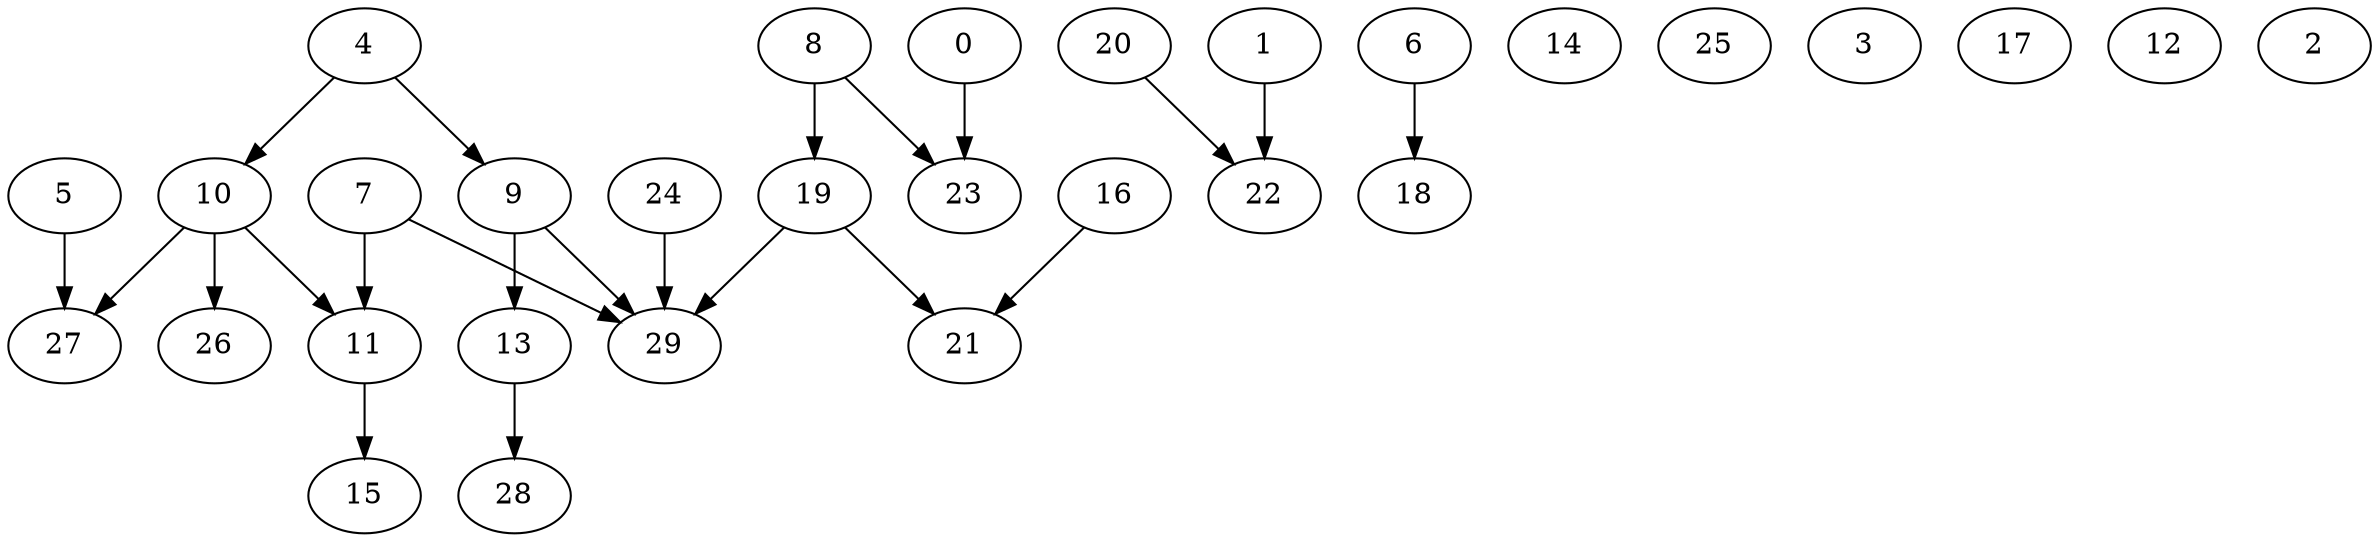 digraph "Random_Nodes_30_Density_0.73_CCR_2.01_WeightType_Random_GB" {
	graph ["Duplicate states"=0,
		GraphType=Random,
		"Max states in OPEN"=0,
		Modes="120000ms; topo-ordered tasks, ; Pruning: task equivalence, fixed order ready list, ; F-value: ; Optimisation: best schedule length (\
SL) optimisation on equal, ",
		NumberOfTasks=30,
		"Pruned using list schedule length"=685539851,
		"States removed from OPEN"=0,
		TargetSystem="Homogeneous-8",
		"Time to schedule (ms)"=85224,
		"Total idle time"=29,
		"Total schedule length"=30,
		"Total sequential time"=161,
		"Total states created"=1204544436
	];
	4	["Finish time"=6,
		Processor=0,
		"Start time"=0,
		Weight=6];
	9	["Finish time"=8,
		Processor=0,
		"Start time"=6,
		Weight=2];
	4 -> 9	[Weight=25];
	10	["Finish time"=17,
		Processor=2,
		"Start time"=14,
		Weight=3];
	4 -> 10	[Weight=8];
	8	["Finish time"=8,
		Processor=1,
		"Start time"=0,
		Weight=8];
	19	["Finish time"=17,
		Processor=1,
		"Start time"=8,
		Weight=9];
	8 -> 19	[Weight=10];
	23	["Finish time"=29,
		Processor=6,
		"Start time"=23,
		Weight=6];
	8 -> 23	[Weight=15];
	13	["Finish time"=12,
		Processor=0,
		"Start time"=8,
		Weight=4];
	9 -> 13	[Weight=15];
	29	["Finish time"=27,
		Processor=1,
		"Start time"=19,
		Weight=8];
	9 -> 29	[Weight=5];
	7	["Finish time"=10,
		Processor=2,
		"Start time"=0,
		Weight=10];
	11	["Finish time"=26,
		Processor=2,
		"Start time"=22,
		Weight=4];
	7 -> 11	[Weight=18];
	7 -> 29	[Weight=8];
	19 -> 29	[Weight=23];
	21	["Finish time"=30,
		Processor=1,
		"Start time"=27,
		Weight=3];
	19 -> 21	[Weight=20];
	20	["Finish time"=10,
		Processor=3,
		"Start time"=0,
		Weight=10];
	22	["Finish time"=27,
		Processor=3,
		"Start time"=21,
		Weight=6];
	20 -> 22	[Weight=23];
	10 -> 11	[Weight=18];
	26	["Finish time"=22,
		Processor=2,
		"Start time"=17,
		Weight=5];
	10 -> 26	[Weight=20];
	27	["Finish time"=30,
		Processor=7,
		"Start time"=25,
		Weight=5];
	10 -> 27	[Weight=8];
	28	["Finish time"=18,
		Processor=0,
		"Start time"=12,
		Weight=6];
	13 -> 28	[Weight=25];
	16	["Finish time"=7,
		Processor=4,
		"Start time"=0,
		Weight=7];
	16 -> 21	[Weight=20];
	1	["Finish time"=6,
		Processor=5,
		"Start time"=0,
		Weight=6];
	1 -> 22	[Weight=15];
	24	["Finish time"=6,
		Processor=6,
		"Start time"=3,
		Weight=3];
	24 -> 29	[Weight=13];
	5	["Finish time"=25,
		Processor=7,
		"Start time"=23,
		Weight=2];
	5 -> 27	[Weight=13];
	0	["Finish time"=13,
		Processor=7,
		"Start time"=10,
		Weight=3];
	0 -> 23	[Weight=5];
	15	["Finish time"=28,
		Processor=2,
		"Start time"=26,
		Weight=2];
	11 -> 15	[Weight=8];
	6	["Finish time"=10,
		Processor=7,
		"Start time"=8,
		Weight=2];
	18	["Finish time"=21,
		Processor=5,
		"Start time"=18,
		Weight=3];
	6 -> 18	[Weight=8];
	14	["Finish time"=23,
		Processor=7,
		"Start time"=13,
		Weight=10];
	25	["Finish time"=8,
		Processor=7,
		"Start time"=0,
		Weight=8];
	3	["Finish time"=23,
		Processor=6,
		"Start time"=16,
		Weight=7];
	17	["Finish time"=16,
		Processor=6,
		"Start time"=10,
		Weight=6];
	12	["Finish time"=10,
		Processor=6,
		"Start time"=6,
		Weight=4];
	2	["Finish time"=3,
		Processor=6,
		"Start time"=0,
		Weight=3];
}
